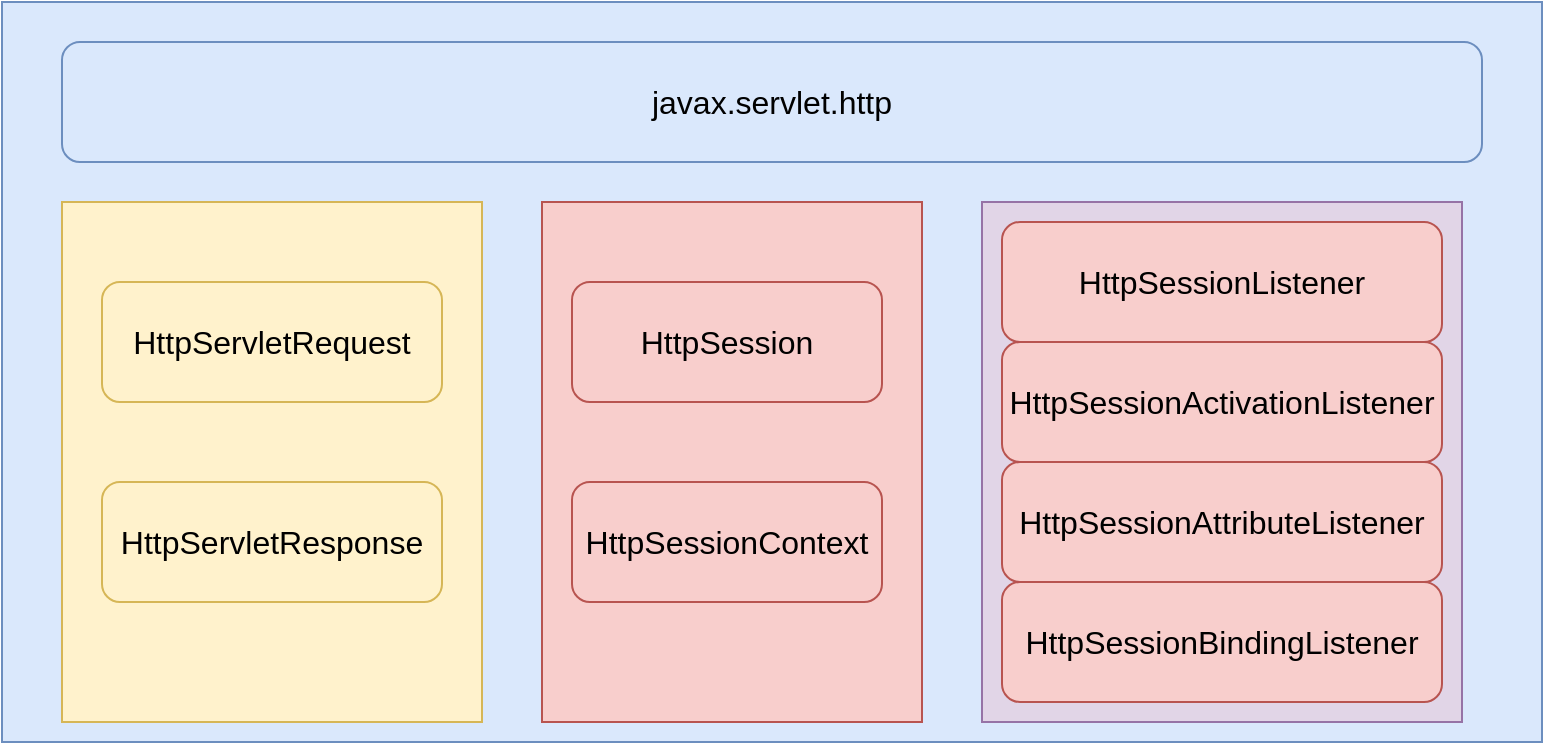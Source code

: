 <mxfile version="13.6.2" type="device"><diagram id="7SKrv55a19oi7_9wNnWc" name="第 1 页"><mxGraphModel dx="1038" dy="623" grid="1" gridSize="10" guides="1" tooltips="1" connect="1" arrows="1" fold="1" page="1" pageScale="1" pageWidth="1654" pageHeight="2336" math="0" shadow="0"><root><mxCell id="0"/><mxCell id="1" parent="0"/><mxCell id="Yi0tFLU3J7ZT3PccAyvf-2" value="" style="rounded=0;whiteSpace=wrap;html=1;fillColor=#dae8fc;strokeColor=#6c8ebf;" vertex="1" parent="1"><mxGeometry x="160" y="150" width="770" height="370" as="geometry"/></mxCell><mxCell id="Yi0tFLU3J7ZT3PccAyvf-3" value="" style="rounded=0;whiteSpace=wrap;html=1;fillColor=#f8cecc;strokeColor=#b85450;" vertex="1" parent="1"><mxGeometry x="430" y="250" width="190" height="260" as="geometry"/></mxCell><mxCell id="Yi0tFLU3J7ZT3PccAyvf-5" value="" style="rounded=0;whiteSpace=wrap;html=1;fillColor=#fff2cc;strokeColor=#d6b656;" vertex="1" parent="1"><mxGeometry x="190" y="250" width="210" height="260" as="geometry"/></mxCell><mxCell id="Yi0tFLU3J7ZT3PccAyvf-7" value="&lt;font style=&quot;font-size: 16px&quot;&gt;javax.servlet.http&lt;/font&gt;" style="rounded=1;whiteSpace=wrap;html=1;fillColor=#dae8fc;strokeColor=#6c8ebf;" vertex="1" parent="1"><mxGeometry x="190" y="170" width="710" height="60" as="geometry"/></mxCell><mxCell id="Yi0tFLU3J7ZT3PccAyvf-11" value="&lt;font style=&quot;font-size: 16px&quot;&gt;HttpServletRequest&lt;/font&gt;" style="rounded=1;whiteSpace=wrap;html=1;fillColor=#fff2cc;strokeColor=#d6b656;" vertex="1" parent="1"><mxGeometry x="210" y="290" width="170" height="60" as="geometry"/></mxCell><mxCell id="Yi0tFLU3J7ZT3PccAyvf-12" value="&lt;font style=&quot;font-size: 16px&quot;&gt;HttpServletResponse&lt;/font&gt;" style="rounded=1;whiteSpace=wrap;html=1;fillColor=#fff2cc;strokeColor=#d6b656;" vertex="1" parent="1"><mxGeometry x="210" y="390" width="170" height="60" as="geometry"/></mxCell><mxCell id="Yi0tFLU3J7ZT3PccAyvf-16" value="&lt;font style=&quot;font-size: 16px&quot;&gt;HttpSession&lt;br&gt;&lt;/font&gt;" style="rounded=1;whiteSpace=wrap;html=1;fillColor=#f8cecc;strokeColor=#b85450;" vertex="1" parent="1"><mxGeometry x="445" y="290" width="155" height="60" as="geometry"/></mxCell><mxCell id="Yi0tFLU3J7ZT3PccAyvf-22" value="&lt;font style=&quot;font-size: 16px&quot;&gt;HttpSessionContext&lt;br&gt;&lt;/font&gt;" style="rounded=1;whiteSpace=wrap;html=1;fillColor=#f8cecc;strokeColor=#b85450;" vertex="1" parent="1"><mxGeometry x="445" y="390" width="155" height="60" as="geometry"/></mxCell><mxCell id="Yi0tFLU3J7ZT3PccAyvf-30" value="" style="rounded=0;whiteSpace=wrap;html=1;fillColor=#e1d5e7;strokeColor=#9673a6;" vertex="1" parent="1"><mxGeometry x="650" y="250" width="240" height="260" as="geometry"/></mxCell><mxCell id="Yi0tFLU3J7ZT3PccAyvf-24" value="&lt;font style=&quot;font-size: 16px&quot;&gt;HttpSessionListener&lt;br&gt;&lt;/font&gt;" style="rounded=1;whiteSpace=wrap;html=1;fillColor=#f8cecc;strokeColor=#b85450;" vertex="1" parent="1"><mxGeometry x="660" y="260" width="220" height="60" as="geometry"/></mxCell><mxCell id="Yi0tFLU3J7ZT3PccAyvf-25" value="&lt;font style=&quot;font-size: 16px&quot;&gt;HttpSessionActivationListener&lt;br&gt;&lt;/font&gt;" style="rounded=1;whiteSpace=wrap;html=1;fillColor=#f8cecc;strokeColor=#b85450;" vertex="1" parent="1"><mxGeometry x="660" y="320" width="220" height="60" as="geometry"/></mxCell><mxCell id="Yi0tFLU3J7ZT3PccAyvf-27" value="&lt;font style=&quot;font-size: 16px&quot;&gt;HttpSessionAttributeListener&lt;br&gt;&lt;/font&gt;" style="rounded=1;whiteSpace=wrap;html=1;fillColor=#f8cecc;strokeColor=#b85450;" vertex="1" parent="1"><mxGeometry x="660" y="380" width="220" height="60" as="geometry"/></mxCell><mxCell id="Yi0tFLU3J7ZT3PccAyvf-26" value="&lt;font style=&quot;font-size: 16px&quot;&gt;HttpSessionBindingListener&lt;br&gt;&lt;/font&gt;" style="rounded=1;whiteSpace=wrap;html=1;fillColor=#f8cecc;strokeColor=#b85450;" vertex="1" parent="1"><mxGeometry x="660" y="440" width="220" height="60" as="geometry"/></mxCell></root></mxGraphModel></diagram></mxfile>